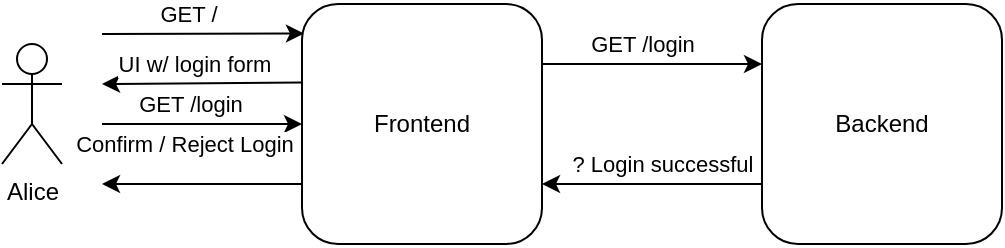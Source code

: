 <mxfile version="21.0.2" type="device"><diagram name="Page-1" id="OvCHGlb7urwKiKMzhRNP"><mxGraphModel dx="500" dy="273" grid="1" gridSize="10" guides="1" tooltips="1" connect="1" arrows="1" fold="1" page="1" pageScale="1" pageWidth="850" pageHeight="1100" math="0" shadow="0"><root><mxCell id="0"/><mxCell id="1" parent="0"/><mxCell id="JdZfBob1r1R4MbjNqDWz-1" value="Frontend" style="rounded=1;whiteSpace=wrap;html=1;" vertex="1" parent="1"><mxGeometry x="320" y="200" width="120" height="120" as="geometry"/></mxCell><mxCell id="JdZfBob1r1R4MbjNqDWz-2" value="Alice" style="shape=umlActor;verticalLabelPosition=bottom;verticalAlign=top;html=1;outlineConnect=0;" vertex="1" parent="1"><mxGeometry x="170" y="220" width="30" height="60" as="geometry"/></mxCell><mxCell id="JdZfBob1r1R4MbjNqDWz-3" value="" style="endArrow=classic;html=1;rounded=0;entryX=0.008;entryY=0.123;entryDx=0;entryDy=0;entryPerimeter=0;" edge="1" parent="1" target="JdZfBob1r1R4MbjNqDWz-1"><mxGeometry width="50" height="50" relative="1" as="geometry"><mxPoint x="220" y="215" as="sourcePoint"/><mxPoint x="360" y="260" as="targetPoint"/></mxGeometry></mxCell><mxCell id="JdZfBob1r1R4MbjNqDWz-4" value="GET /" style="edgeLabel;html=1;align=center;verticalAlign=middle;resizable=0;points=[];" vertex="1" connectable="0" parent="JdZfBob1r1R4MbjNqDWz-3"><mxGeometry x="-0.155" y="-1" relative="1" as="geometry"><mxPoint y="-11" as="offset"/></mxGeometry></mxCell><mxCell id="JdZfBob1r1R4MbjNqDWz-5" value="" style="endArrow=classic;html=1;rounded=0;exitX=-0.002;exitY=0.327;exitDx=0;exitDy=0;exitPerimeter=0;" edge="1" parent="1" source="JdZfBob1r1R4MbjNqDWz-1"><mxGeometry width="50" height="50" relative="1" as="geometry"><mxPoint x="320" y="270" as="sourcePoint"/><mxPoint x="220" y="240" as="targetPoint"/></mxGeometry></mxCell><mxCell id="JdZfBob1r1R4MbjNqDWz-6" value="UI w/ login form" style="edgeLabel;html=1;align=center;verticalAlign=middle;resizable=0;points=[];" vertex="1" connectable="0" parent="JdZfBob1r1R4MbjNqDWz-5"><mxGeometry x="0.094" relative="1" as="geometry"><mxPoint y="-10" as="offset"/></mxGeometry></mxCell><mxCell id="JdZfBob1r1R4MbjNqDWz-7" value="" style="endArrow=classic;html=1;rounded=0;entryX=0;entryY=0.5;entryDx=0;entryDy=0;" edge="1" parent="1" target="JdZfBob1r1R4MbjNqDWz-1"><mxGeometry width="50" height="50" relative="1" as="geometry"><mxPoint x="220" y="260" as="sourcePoint"/><mxPoint x="370" y="220" as="targetPoint"/></mxGeometry></mxCell><mxCell id="JdZfBob1r1R4MbjNqDWz-8" value="GET /login" style="edgeLabel;html=1;align=center;verticalAlign=middle;resizable=0;points=[];" vertex="1" connectable="0" parent="JdZfBob1r1R4MbjNqDWz-7"><mxGeometry x="-0.126" y="-1" relative="1" as="geometry"><mxPoint y="-11" as="offset"/></mxGeometry></mxCell><mxCell id="JdZfBob1r1R4MbjNqDWz-9" value="Backend" style="rounded=1;whiteSpace=wrap;html=1;" vertex="1" parent="1"><mxGeometry x="550" y="200" width="120" height="120" as="geometry"/></mxCell><mxCell id="JdZfBob1r1R4MbjNqDWz-10" value="" style="endArrow=classic;html=1;rounded=0;entryX=0;entryY=0.25;entryDx=0;entryDy=0;exitX=1;exitY=0.25;exitDx=0;exitDy=0;" edge="1" parent="1" source="JdZfBob1r1R4MbjNqDWz-1" target="JdZfBob1r1R4MbjNqDWz-9"><mxGeometry width="50" height="50" relative="1" as="geometry"><mxPoint x="440" y="260" as="sourcePoint"/><mxPoint x="540" y="260" as="targetPoint"/></mxGeometry></mxCell><mxCell id="JdZfBob1r1R4MbjNqDWz-11" value="GET /login" style="edgeLabel;html=1;align=center;verticalAlign=middle;resizable=0;points=[];" vertex="1" connectable="0" parent="JdZfBob1r1R4MbjNqDWz-10"><mxGeometry x="-0.126" y="-1" relative="1" as="geometry"><mxPoint x="2" y="-11" as="offset"/></mxGeometry></mxCell><mxCell id="JdZfBob1r1R4MbjNqDWz-13" value="" style="endArrow=classic;html=1;rounded=0;exitX=0;exitY=0.75;exitDx=0;exitDy=0;entryX=1;entryY=0.75;entryDx=0;entryDy=0;" edge="1" parent="1" source="JdZfBob1r1R4MbjNqDWz-9" target="JdZfBob1r1R4MbjNqDWz-1"><mxGeometry width="50" height="50" relative="1" as="geometry"><mxPoint x="440" y="250" as="sourcePoint"/><mxPoint x="490" y="200" as="targetPoint"/></mxGeometry></mxCell><mxCell id="JdZfBob1r1R4MbjNqDWz-14" value="? Login successful" style="edgeLabel;html=1;align=center;verticalAlign=middle;resizable=0;points=[];" vertex="1" connectable="0" parent="JdZfBob1r1R4MbjNqDWz-13"><mxGeometry x="0.188" relative="1" as="geometry"><mxPoint x="15" y="-10" as="offset"/></mxGeometry></mxCell><mxCell id="JdZfBob1r1R4MbjNqDWz-15" value="" style="endArrow=classic;html=1;rounded=0;exitX=0;exitY=0.75;exitDx=0;exitDy=0;" edge="1" parent="1" source="JdZfBob1r1R4MbjNqDWz-1"><mxGeometry width="50" height="50" relative="1" as="geometry"><mxPoint x="320" y="280" as="sourcePoint"/><mxPoint x="220" y="290" as="targetPoint"/></mxGeometry></mxCell><mxCell id="JdZfBob1r1R4MbjNqDWz-16" value="Confirm / Reject Login" style="edgeLabel;html=1;align=center;verticalAlign=middle;resizable=0;points=[];" vertex="1" connectable="0" parent="JdZfBob1r1R4MbjNqDWz-15"><mxGeometry x="0.192" y="-1" relative="1" as="geometry"><mxPoint y="-19" as="offset"/></mxGeometry></mxCell></root></mxGraphModel></diagram></mxfile>